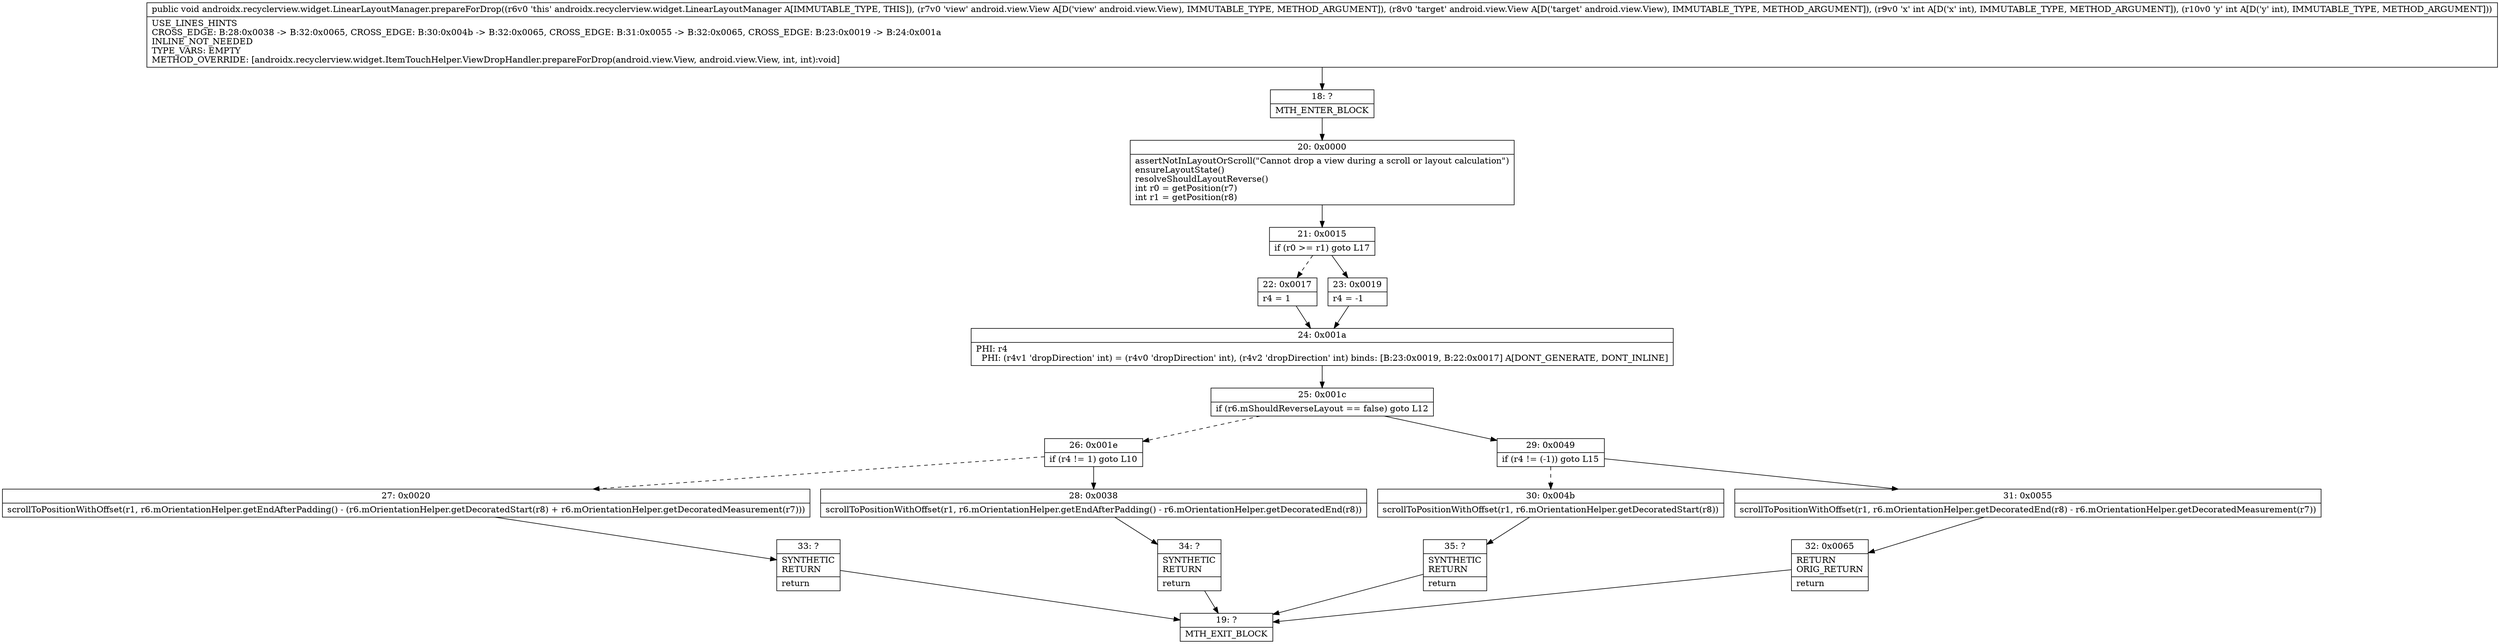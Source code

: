 digraph "CFG forandroidx.recyclerview.widget.LinearLayoutManager.prepareForDrop(Landroid\/view\/View;Landroid\/view\/View;II)V" {
Node_18 [shape=record,label="{18\:\ ?|MTH_ENTER_BLOCK\l}"];
Node_20 [shape=record,label="{20\:\ 0x0000|assertNotInLayoutOrScroll(\"Cannot drop a view during a scroll or layout calculation\")\lensureLayoutState()\lresolveShouldLayoutReverse()\lint r0 = getPosition(r7)\lint r1 = getPosition(r8)\l}"];
Node_21 [shape=record,label="{21\:\ 0x0015|if (r0 \>= r1) goto L17\l}"];
Node_22 [shape=record,label="{22\:\ 0x0017|r4 = 1\l}"];
Node_24 [shape=record,label="{24\:\ 0x001a|PHI: r4 \l  PHI: (r4v1 'dropDirection' int) = (r4v0 'dropDirection' int), (r4v2 'dropDirection' int) binds: [B:23:0x0019, B:22:0x0017] A[DONT_GENERATE, DONT_INLINE]\l}"];
Node_25 [shape=record,label="{25\:\ 0x001c|if (r6.mShouldReverseLayout == false) goto L12\l}"];
Node_26 [shape=record,label="{26\:\ 0x001e|if (r4 != 1) goto L10\l}"];
Node_27 [shape=record,label="{27\:\ 0x0020|scrollToPositionWithOffset(r1, r6.mOrientationHelper.getEndAfterPadding() \- (r6.mOrientationHelper.getDecoratedStart(r8) + r6.mOrientationHelper.getDecoratedMeasurement(r7)))\l}"];
Node_33 [shape=record,label="{33\:\ ?|SYNTHETIC\lRETURN\l|return\l}"];
Node_19 [shape=record,label="{19\:\ ?|MTH_EXIT_BLOCK\l}"];
Node_28 [shape=record,label="{28\:\ 0x0038|scrollToPositionWithOffset(r1, r6.mOrientationHelper.getEndAfterPadding() \- r6.mOrientationHelper.getDecoratedEnd(r8))\l}"];
Node_34 [shape=record,label="{34\:\ ?|SYNTHETIC\lRETURN\l|return\l}"];
Node_29 [shape=record,label="{29\:\ 0x0049|if (r4 != (\-1)) goto L15\l}"];
Node_30 [shape=record,label="{30\:\ 0x004b|scrollToPositionWithOffset(r1, r6.mOrientationHelper.getDecoratedStart(r8))\l}"];
Node_35 [shape=record,label="{35\:\ ?|SYNTHETIC\lRETURN\l|return\l}"];
Node_31 [shape=record,label="{31\:\ 0x0055|scrollToPositionWithOffset(r1, r6.mOrientationHelper.getDecoratedEnd(r8) \- r6.mOrientationHelper.getDecoratedMeasurement(r7))\l}"];
Node_32 [shape=record,label="{32\:\ 0x0065|RETURN\lORIG_RETURN\l|return\l}"];
Node_23 [shape=record,label="{23\:\ 0x0019|r4 = \-1\l}"];
MethodNode[shape=record,label="{public void androidx.recyclerview.widget.LinearLayoutManager.prepareForDrop((r6v0 'this' androidx.recyclerview.widget.LinearLayoutManager A[IMMUTABLE_TYPE, THIS]), (r7v0 'view' android.view.View A[D('view' android.view.View), IMMUTABLE_TYPE, METHOD_ARGUMENT]), (r8v0 'target' android.view.View A[D('target' android.view.View), IMMUTABLE_TYPE, METHOD_ARGUMENT]), (r9v0 'x' int A[D('x' int), IMMUTABLE_TYPE, METHOD_ARGUMENT]), (r10v0 'y' int A[D('y' int), IMMUTABLE_TYPE, METHOD_ARGUMENT]))  | USE_LINES_HINTS\lCROSS_EDGE: B:28:0x0038 \-\> B:32:0x0065, CROSS_EDGE: B:30:0x004b \-\> B:32:0x0065, CROSS_EDGE: B:31:0x0055 \-\> B:32:0x0065, CROSS_EDGE: B:23:0x0019 \-\> B:24:0x001a\lINLINE_NOT_NEEDED\lTYPE_VARS: EMPTY\lMETHOD_OVERRIDE: [androidx.recyclerview.widget.ItemTouchHelper.ViewDropHandler.prepareForDrop(android.view.View, android.view.View, int, int):void]\l}"];
MethodNode -> Node_18;Node_18 -> Node_20;
Node_20 -> Node_21;
Node_21 -> Node_22[style=dashed];
Node_21 -> Node_23;
Node_22 -> Node_24;
Node_24 -> Node_25;
Node_25 -> Node_26[style=dashed];
Node_25 -> Node_29;
Node_26 -> Node_27[style=dashed];
Node_26 -> Node_28;
Node_27 -> Node_33;
Node_33 -> Node_19;
Node_28 -> Node_34;
Node_34 -> Node_19;
Node_29 -> Node_30[style=dashed];
Node_29 -> Node_31;
Node_30 -> Node_35;
Node_35 -> Node_19;
Node_31 -> Node_32;
Node_32 -> Node_19;
Node_23 -> Node_24;
}


